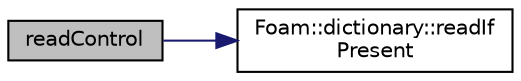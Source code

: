 digraph "readControl"
{
  bgcolor="transparent";
  edge [fontname="Helvetica",fontsize="10",labelfontname="Helvetica",labelfontsize="10"];
  node [fontname="Helvetica",fontsize="10",shape=record];
  rankdir="LR";
  Node1 [label="readControl",height=0.2,width=0.4,color="black", fillcolor="grey75", style="filled" fontcolor="black"];
  Node1 -> Node2 [color="midnightblue",fontsize="10",style="solid",fontname="Helvetica"];
  Node2 [label="Foam::dictionary::readIf\lPresent",height=0.2,width=0.4,color="black",URL="$classFoam_1_1dictionary.html#a8f7067ef9364fc3f5cb74b0f69feaef3",tooltip="Find an entry if present, and assign to T val. FatalIOError if it is found and the number of tokens i..."];
}
